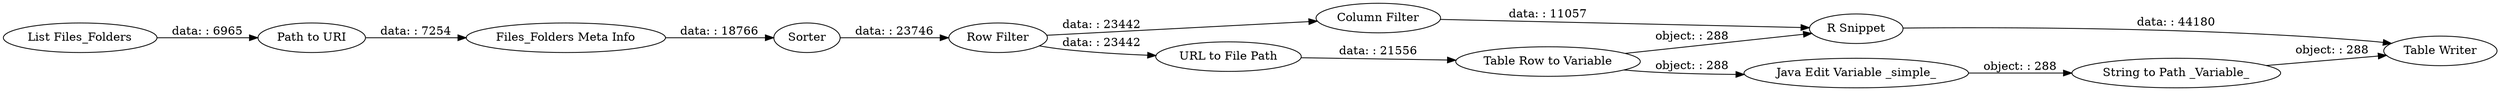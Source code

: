digraph {
	"-9009213277467107437_31" [label="Files_Folders Meta Info"]
	"-9009213277467107437_25" [label="Java Edit Variable _simple_"]
	"-9009213277467107437_35" [label="String to Path _Variable_"]
	"-9009213277467107437_19" [label="Row Filter"]
	"-9009213277467107437_30" [label="Path to URI"]
	"-9009213277467107437_32" [label="Table Row to Variable"]
	"-9009213277467107437_29" [label="List Files_Folders"]
	"-9009213277467107437_20" [label="R Snippet"]
	"-9009213277467107437_33" [label="Column Filter"]
	"-9009213277467107437_18" [label=Sorter]
	"-9009213277467107437_34" [label="Table Writer"]
	"-9009213277467107437_23" [label="URL to File Path"]
	"-9009213277467107437_33" -> "-9009213277467107437_20" [label="data: : 11057"]
	"-9009213277467107437_32" -> "-9009213277467107437_20" [label="object: : 288"]
	"-9009213277467107437_20" -> "-9009213277467107437_34" [label="data: : 44180"]
	"-9009213277467107437_31" -> "-9009213277467107437_18" [label="data: : 18766"]
	"-9009213277467107437_30" -> "-9009213277467107437_31" [label="data: : 7254"]
	"-9009213277467107437_29" -> "-9009213277467107437_30" [label="data: : 6965"]
	"-9009213277467107437_19" -> "-9009213277467107437_33" [label="data: : 23442"]
	"-9009213277467107437_35" -> "-9009213277467107437_34" [label="object: : 288"]
	"-9009213277467107437_18" -> "-9009213277467107437_19" [label="data: : 23746"]
	"-9009213277467107437_19" -> "-9009213277467107437_23" [label="data: : 23442"]
	"-9009213277467107437_23" -> "-9009213277467107437_32" [label="data: : 21556"]
	"-9009213277467107437_25" -> "-9009213277467107437_35" [label="object: : 288"]
	"-9009213277467107437_32" -> "-9009213277467107437_25" [label="object: : 288"]
	rankdir=LR
}

